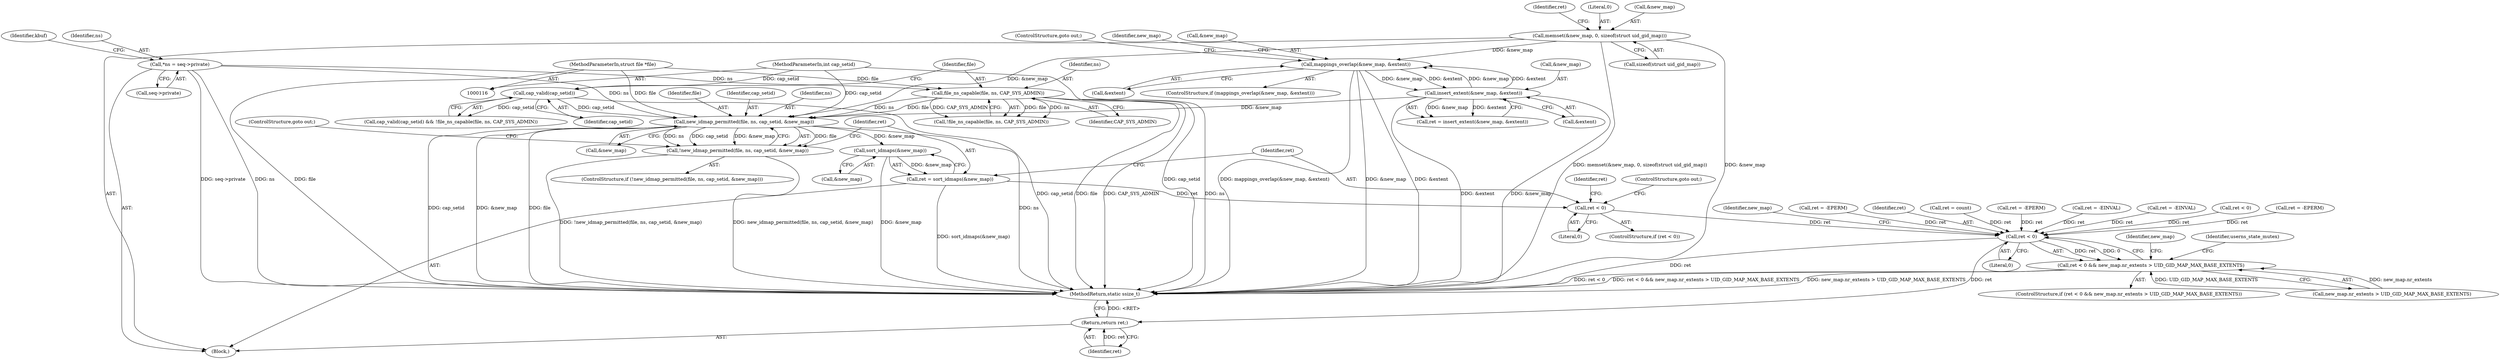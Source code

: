 digraph "0_linux_d2f007dbe7e4c9583eea6eb04d60001e85c6f1bd@pointer" {
"1000399" [label="(Call,new_idmap_permitted(file, ns, cap_setid, &new_map))"];
"1000195" [label="(Call,file_ns_capable(file, ns, CAP_SYS_ADMIN))"];
"1000117" [label="(MethodParameterIn,struct file *file)"];
"1000132" [label="(Call,*ns = seq->private)"];
"1000192" [label="(Call,cap_valid(cap_setid))"];
"1000121" [label="(MethodParameterIn,int cap_setid)"];
"1000372" [label="(Call,insert_extent(&new_map, &extent))"];
"1000351" [label="(Call,mappings_overlap(&new_map, &extent))"];
"1000173" [label="(Call,memset(&new_map, 0, sizeof(struct uid_gid_map)))"];
"1000398" [label="(Call,!new_idmap_permitted(file, ns, cap_setid, &new_map))"];
"1000408" [label="(Call,sort_idmaps(&new_map))"];
"1000406" [label="(Call,ret = sort_idmaps(&new_map))"];
"1000412" [label="(Call,ret < 0)"];
"1000538" [label="(Call,ret < 0)"];
"1000537" [label="(Call,ret < 0 && new_map.nr_extents > UID_GID_MAP_MAX_BASE_EXTENTS)"];
"1000575" [label="(Return,return ret;)"];
"1000197" [label="(Identifier,ns)"];
"1000393" [label="(Call,ret = -EPERM)"];
"1000539" [label="(Identifier,ret)"];
"1000191" [label="(Call,cap_valid(cap_setid) && !file_ns_capable(file, ns, CAP_SYS_ADMIN))"];
"1000398" [label="(Call,!new_idmap_permitted(file, ns, cap_setid, &new_map))"];
"1000356" [label="(ControlStructure,goto out;)"];
"1000538" [label="(Call,ret < 0)"];
"1000195" [label="(Call,file_ns_capable(file, ns, CAP_SYS_ADMIN))"];
"1000400" [label="(Identifier,file)"];
"1000180" [label="(Identifier,ret)"];
"1000397" [label="(ControlStructure,if (!new_idmap_permitted(file, ns, cap_setid, &new_map)))"];
"1000413" [label="(Identifier,ret)"];
"1000193" [label="(Identifier,cap_setid)"];
"1000417" [label="(Identifier,ret)"];
"1000537" [label="(Call,ret < 0 && new_map.nr_extents > UID_GID_MAP_MAX_BASE_EXTENTS)"];
"1000354" [label="(Call,&extent)"];
"1000414" [label="(Literal,0)"];
"1000194" [label="(Call,!file_ns_capable(file, ns, CAP_SYS_ADMIN))"];
"1000173" [label="(Call,memset(&new_map, 0, sizeof(struct uid_gid_map)))"];
"1000409" [label="(Call,&new_map)"];
"1000198" [label="(Identifier,CAP_SYS_ADMIN)"];
"1000177" [label="(Call,sizeof(struct uid_gid_map))"];
"1000372" [label="(Call,insert_extent(&new_map, &extent))"];
"1000176" [label="(Literal,0)"];
"1000412" [label="(Call,ret < 0)"];
"1000351" [label="(Call,mappings_overlap(&new_map, &extent))"];
"1000532" [label="(Call,ret = count)"];
"1000179" [label="(Call,ret = -EPERM)"];
"1000362" [label="(Identifier,new_map)"];
"1000200" [label="(Call,ret = -EINVAL)"];
"1000549" [label="(Identifier,new_map)"];
"1000399" [label="(Call,new_idmap_permitted(file, ns, cap_setid, &new_map))"];
"1000373" [label="(Call,&new_map)"];
"1000407" [label="(Identifier,ret)"];
"1000536" [label="(ControlStructure,if (ret < 0 && new_map.nr_extents > UID_GID_MAP_MAX_BASE_EXTENTS))"];
"1000402" [label="(Identifier,cap_setid)"];
"1000350" [label="(ControlStructure,if (mappings_overlap(&new_map, &extent)))"];
"1000540" [label="(Literal,0)"];
"1000382" [label="(Call,ret = -EINVAL)"];
"1000370" [label="(Call,ret = insert_extent(&new_map, &extent))"];
"1000401" [label="(Identifier,ns)"];
"1000405" [label="(ControlStructure,goto out;)"];
"1000415" [label="(ControlStructure,goto out;)"];
"1000124" [label="(Block,)"];
"1000192" [label="(Call,cap_valid(cap_setid))"];
"1000375" [label="(Call,&extent)"];
"1000541" [label="(Call,new_map.nr_extents > UID_GID_MAP_MAX_BASE_EXTENTS)"];
"1000411" [label="(ControlStructure,if (ret < 0))"];
"1000117" [label="(MethodParameterIn,struct file *file)"];
"1000142" [label="(Identifier,kbuf)"];
"1000408" [label="(Call,sort_idmaps(&new_map))"];
"1000403" [label="(Call,&new_map)"];
"1000572" [label="(Identifier,userns_state_mutex)"];
"1000134" [label="(Call,seq->private)"];
"1000378" [label="(Call,ret < 0)"];
"1000416" [label="(Call,ret = -EPERM)"];
"1000121" [label="(MethodParameterIn,int cap_setid)"];
"1000132" [label="(Call,*ns = seq->private)"];
"1000352" [label="(Call,&new_map)"];
"1000575" [label="(Return,return ret;)"];
"1000133" [label="(Identifier,ns)"];
"1000406" [label="(Call,ret = sort_idmaps(&new_map))"];
"1000577" [label="(MethodReturn,static ssize_t)"];
"1000543" [label="(Identifier,new_map)"];
"1000174" [label="(Call,&new_map)"];
"1000576" [label="(Identifier,ret)"];
"1000196" [label="(Identifier,file)"];
"1000399" -> "1000398"  [label="AST: "];
"1000399" -> "1000403"  [label="CFG: "];
"1000400" -> "1000399"  [label="AST: "];
"1000401" -> "1000399"  [label="AST: "];
"1000402" -> "1000399"  [label="AST: "];
"1000403" -> "1000399"  [label="AST: "];
"1000398" -> "1000399"  [label="CFG: "];
"1000399" -> "1000577"  [label="DDG: ns"];
"1000399" -> "1000577"  [label="DDG: cap_setid"];
"1000399" -> "1000577"  [label="DDG: &new_map"];
"1000399" -> "1000577"  [label="DDG: file"];
"1000399" -> "1000398"  [label="DDG: file"];
"1000399" -> "1000398"  [label="DDG: ns"];
"1000399" -> "1000398"  [label="DDG: cap_setid"];
"1000399" -> "1000398"  [label="DDG: &new_map"];
"1000195" -> "1000399"  [label="DDG: file"];
"1000195" -> "1000399"  [label="DDG: ns"];
"1000117" -> "1000399"  [label="DDG: file"];
"1000132" -> "1000399"  [label="DDG: ns"];
"1000192" -> "1000399"  [label="DDG: cap_setid"];
"1000121" -> "1000399"  [label="DDG: cap_setid"];
"1000372" -> "1000399"  [label="DDG: &new_map"];
"1000173" -> "1000399"  [label="DDG: &new_map"];
"1000399" -> "1000408"  [label="DDG: &new_map"];
"1000195" -> "1000194"  [label="AST: "];
"1000195" -> "1000198"  [label="CFG: "];
"1000196" -> "1000195"  [label="AST: "];
"1000197" -> "1000195"  [label="AST: "];
"1000198" -> "1000195"  [label="AST: "];
"1000194" -> "1000195"  [label="CFG: "];
"1000195" -> "1000577"  [label="DDG: ns"];
"1000195" -> "1000577"  [label="DDG: file"];
"1000195" -> "1000577"  [label="DDG: CAP_SYS_ADMIN"];
"1000195" -> "1000194"  [label="DDG: file"];
"1000195" -> "1000194"  [label="DDG: ns"];
"1000195" -> "1000194"  [label="DDG: CAP_SYS_ADMIN"];
"1000117" -> "1000195"  [label="DDG: file"];
"1000132" -> "1000195"  [label="DDG: ns"];
"1000117" -> "1000116"  [label="AST: "];
"1000117" -> "1000577"  [label="DDG: file"];
"1000132" -> "1000124"  [label="AST: "];
"1000132" -> "1000134"  [label="CFG: "];
"1000133" -> "1000132"  [label="AST: "];
"1000134" -> "1000132"  [label="AST: "];
"1000142" -> "1000132"  [label="CFG: "];
"1000132" -> "1000577"  [label="DDG: seq->private"];
"1000132" -> "1000577"  [label="DDG: ns"];
"1000192" -> "1000191"  [label="AST: "];
"1000192" -> "1000193"  [label="CFG: "];
"1000193" -> "1000192"  [label="AST: "];
"1000196" -> "1000192"  [label="CFG: "];
"1000191" -> "1000192"  [label="CFG: "];
"1000192" -> "1000577"  [label="DDG: cap_setid"];
"1000192" -> "1000191"  [label="DDG: cap_setid"];
"1000121" -> "1000192"  [label="DDG: cap_setid"];
"1000121" -> "1000116"  [label="AST: "];
"1000121" -> "1000577"  [label="DDG: cap_setid"];
"1000372" -> "1000370"  [label="AST: "];
"1000372" -> "1000375"  [label="CFG: "];
"1000373" -> "1000372"  [label="AST: "];
"1000375" -> "1000372"  [label="AST: "];
"1000370" -> "1000372"  [label="CFG: "];
"1000372" -> "1000577"  [label="DDG: &extent"];
"1000372" -> "1000577"  [label="DDG: &new_map"];
"1000372" -> "1000351"  [label="DDG: &new_map"];
"1000372" -> "1000351"  [label="DDG: &extent"];
"1000372" -> "1000370"  [label="DDG: &new_map"];
"1000372" -> "1000370"  [label="DDG: &extent"];
"1000351" -> "1000372"  [label="DDG: &new_map"];
"1000351" -> "1000372"  [label="DDG: &extent"];
"1000351" -> "1000350"  [label="AST: "];
"1000351" -> "1000354"  [label="CFG: "];
"1000352" -> "1000351"  [label="AST: "];
"1000354" -> "1000351"  [label="AST: "];
"1000356" -> "1000351"  [label="CFG: "];
"1000362" -> "1000351"  [label="CFG: "];
"1000351" -> "1000577"  [label="DDG: mappings_overlap(&new_map, &extent)"];
"1000351" -> "1000577"  [label="DDG: &new_map"];
"1000351" -> "1000577"  [label="DDG: &extent"];
"1000173" -> "1000351"  [label="DDG: &new_map"];
"1000173" -> "1000124"  [label="AST: "];
"1000173" -> "1000177"  [label="CFG: "];
"1000174" -> "1000173"  [label="AST: "];
"1000176" -> "1000173"  [label="AST: "];
"1000177" -> "1000173"  [label="AST: "];
"1000180" -> "1000173"  [label="CFG: "];
"1000173" -> "1000577"  [label="DDG: memset(&new_map, 0, sizeof(struct uid_gid_map))"];
"1000173" -> "1000577"  [label="DDG: &new_map"];
"1000398" -> "1000397"  [label="AST: "];
"1000405" -> "1000398"  [label="CFG: "];
"1000407" -> "1000398"  [label="CFG: "];
"1000398" -> "1000577"  [label="DDG: !new_idmap_permitted(file, ns, cap_setid, &new_map)"];
"1000398" -> "1000577"  [label="DDG: new_idmap_permitted(file, ns, cap_setid, &new_map)"];
"1000408" -> "1000406"  [label="AST: "];
"1000408" -> "1000409"  [label="CFG: "];
"1000409" -> "1000408"  [label="AST: "];
"1000406" -> "1000408"  [label="CFG: "];
"1000408" -> "1000577"  [label="DDG: &new_map"];
"1000408" -> "1000406"  [label="DDG: &new_map"];
"1000406" -> "1000124"  [label="AST: "];
"1000407" -> "1000406"  [label="AST: "];
"1000413" -> "1000406"  [label="CFG: "];
"1000406" -> "1000577"  [label="DDG: sort_idmaps(&new_map)"];
"1000406" -> "1000412"  [label="DDG: ret"];
"1000412" -> "1000411"  [label="AST: "];
"1000412" -> "1000414"  [label="CFG: "];
"1000413" -> "1000412"  [label="AST: "];
"1000414" -> "1000412"  [label="AST: "];
"1000415" -> "1000412"  [label="CFG: "];
"1000417" -> "1000412"  [label="CFG: "];
"1000412" -> "1000538"  [label="DDG: ret"];
"1000538" -> "1000537"  [label="AST: "];
"1000538" -> "1000540"  [label="CFG: "];
"1000539" -> "1000538"  [label="AST: "];
"1000540" -> "1000538"  [label="AST: "];
"1000543" -> "1000538"  [label="CFG: "];
"1000537" -> "1000538"  [label="CFG: "];
"1000538" -> "1000577"  [label="DDG: ret"];
"1000538" -> "1000537"  [label="DDG: ret"];
"1000538" -> "1000537"  [label="DDG: 0"];
"1000532" -> "1000538"  [label="DDG: ret"];
"1000382" -> "1000538"  [label="DDG: ret"];
"1000416" -> "1000538"  [label="DDG: ret"];
"1000393" -> "1000538"  [label="DDG: ret"];
"1000200" -> "1000538"  [label="DDG: ret"];
"1000378" -> "1000538"  [label="DDG: ret"];
"1000179" -> "1000538"  [label="DDG: ret"];
"1000538" -> "1000575"  [label="DDG: ret"];
"1000537" -> "1000536"  [label="AST: "];
"1000537" -> "1000541"  [label="CFG: "];
"1000541" -> "1000537"  [label="AST: "];
"1000549" -> "1000537"  [label="CFG: "];
"1000572" -> "1000537"  [label="CFG: "];
"1000537" -> "1000577"  [label="DDG: ret < 0"];
"1000537" -> "1000577"  [label="DDG: ret < 0 && new_map.nr_extents > UID_GID_MAP_MAX_BASE_EXTENTS"];
"1000537" -> "1000577"  [label="DDG: new_map.nr_extents > UID_GID_MAP_MAX_BASE_EXTENTS"];
"1000541" -> "1000537"  [label="DDG: new_map.nr_extents"];
"1000541" -> "1000537"  [label="DDG: UID_GID_MAP_MAX_BASE_EXTENTS"];
"1000575" -> "1000124"  [label="AST: "];
"1000575" -> "1000576"  [label="CFG: "];
"1000576" -> "1000575"  [label="AST: "];
"1000577" -> "1000575"  [label="CFG: "];
"1000575" -> "1000577"  [label="DDG: <RET>"];
"1000576" -> "1000575"  [label="DDG: ret"];
}
